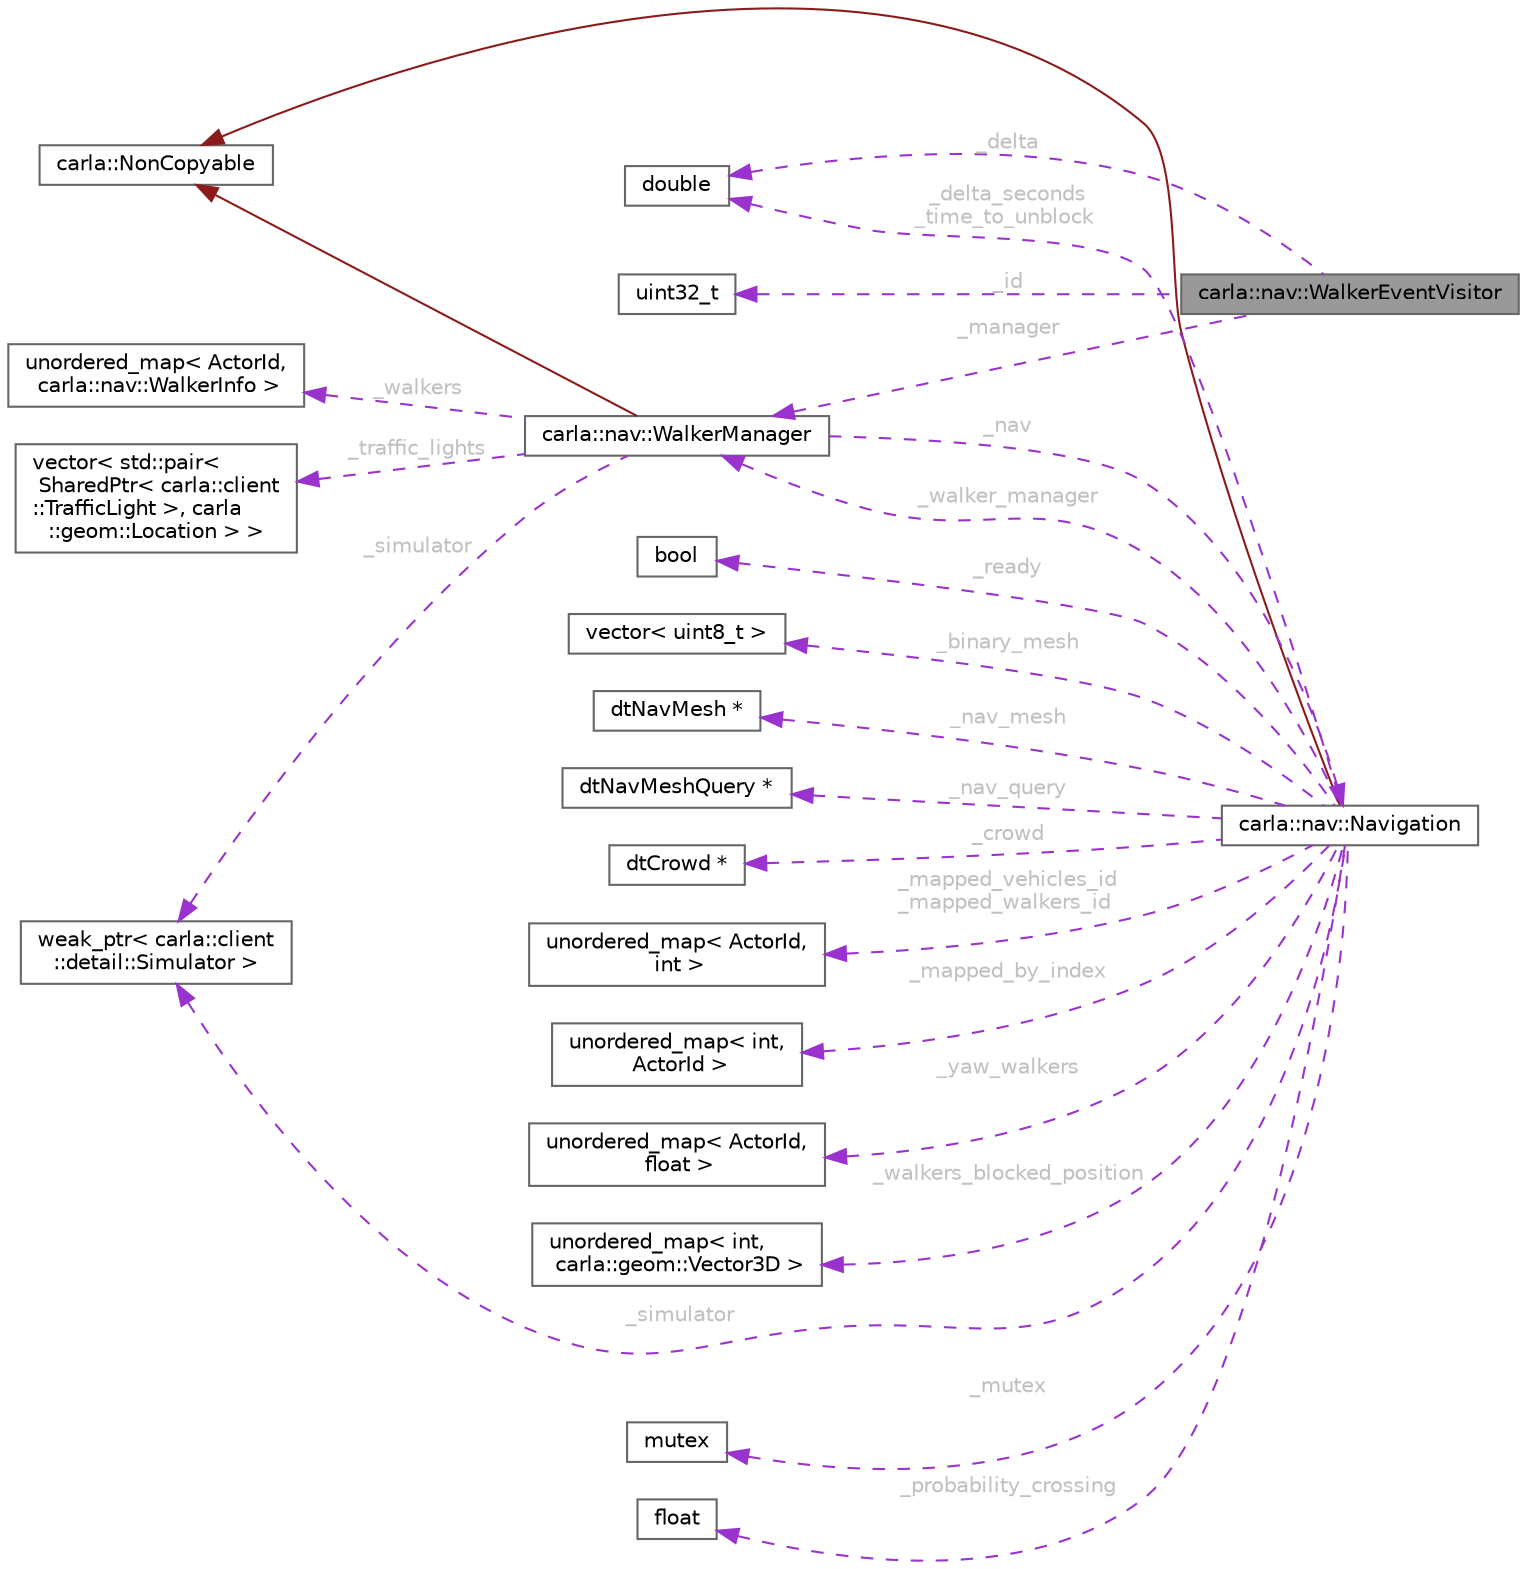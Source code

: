 digraph "carla::nav::WalkerEventVisitor"
{
 // INTERACTIVE_SVG=YES
 // LATEX_PDF_SIZE
  bgcolor="transparent";
  edge [fontname=Helvetica,fontsize=10,labelfontname=Helvetica,labelfontsize=10];
  node [fontname=Helvetica,fontsize=10,shape=box,height=0.2,width=0.4];
  rankdir="LR";
  Node1 [id="Node000001",label="carla::nav::WalkerEventVisitor",height=0.2,width=0.4,color="gray40", fillcolor="grey60", style="filled", fontcolor="black",tooltip="visitor class"];
  Node2 -> Node1 [id="edge1_Node000001_Node000002",dir="back",color="darkorchid3",style="dashed",tooltip=" ",label=" _manager",fontcolor="grey" ];
  Node2 [id="Node000002",label="carla::nav::WalkerManager",height=0.2,width=0.4,color="gray40", fillcolor="white", style="filled",URL="$dd/d5b/classcarla_1_1nav_1_1WalkerManager.html",tooltip=" "];
  Node3 -> Node2 [id="edge2_Node000002_Node000003",dir="back",color="firebrick4",style="solid",tooltip=" "];
  Node3 [id="Node000003",label="carla::NonCopyable",height=0.2,width=0.4,color="gray40", fillcolor="white", style="filled",URL="$d4/d8b/classcarla_1_1NonCopyable.html",tooltip="Inherit (privately) to suppress copy/move construction and assignment."];
  Node4 -> Node2 [id="edge3_Node000002_Node000004",dir="back",color="darkorchid3",style="dashed",tooltip=" ",label=" _walkers",fontcolor="grey" ];
  Node4 [id="Node000004",label="unordered_map\< ActorId,\l carla::nav::WalkerInfo \>",height=0.2,width=0.4,color="gray40", fillcolor="white", style="filled",tooltip=" "];
  Node5 -> Node2 [id="edge4_Node000002_Node000005",dir="back",color="darkorchid3",style="dashed",tooltip=" ",label=" _traffic_lights",fontcolor="grey" ];
  Node5 [id="Node000005",label="vector\< std::pair\<\l SharedPtr\< carla::client\l::TrafficLight \>, carla\l::geom::Location \> \>",height=0.2,width=0.4,color="gray40", fillcolor="white", style="filled",tooltip=" "];
  Node6 -> Node2 [id="edge5_Node000002_Node000006",dir="back",color="darkorchid3",style="dashed",tooltip=" ",label=" _nav",fontcolor="grey" ];
  Node6 [id="Node000006",label="carla::nav::Navigation",height=0.2,width=0.4,color="gray40", fillcolor="white", style="filled",URL="$d9/dc2/classcarla_1_1nav_1_1Navigation.html",tooltip="Manage the pedestrians navigation, using the Recast & Detour library for low level calculations."];
  Node3 -> Node6 [id="edge6_Node000006_Node000003",dir="back",color="firebrick4",style="solid",tooltip=" "];
  Node7 -> Node6 [id="edge7_Node000006_Node000007",dir="back",color="darkorchid3",style="dashed",tooltip=" ",label=" _ready",fontcolor="grey" ];
  Node7 [id="Node000007",label="bool",height=0.2,width=0.4,color="gray40", fillcolor="white", style="filled",tooltip=" "];
  Node8 -> Node6 [id="edge8_Node000006_Node000008",dir="back",color="darkorchid3",style="dashed",tooltip=" ",label=" _binary_mesh",fontcolor="grey" ];
  Node8 [id="Node000008",label="vector\< uint8_t \>",height=0.2,width=0.4,color="gray40", fillcolor="white", style="filled",tooltip=" "];
  Node9 -> Node6 [id="edge9_Node000006_Node000009",dir="back",color="darkorchid3",style="dashed",tooltip=" ",label=" _delta_seconds\n_time_to_unblock",fontcolor="grey" ];
  Node9 [id="Node000009",label="double",height=0.2,width=0.4,color="gray40", fillcolor="white", style="filled",tooltip=" "];
  Node10 -> Node6 [id="edge10_Node000006_Node000010",dir="back",color="darkorchid3",style="dashed",tooltip=" ",label=" _nav_mesh",fontcolor="grey" ];
  Node10 [id="Node000010",label="dtNavMesh *",height=0.2,width=0.4,color="gray40", fillcolor="white", style="filled",tooltip=" "];
  Node11 -> Node6 [id="edge11_Node000006_Node000011",dir="back",color="darkorchid3",style="dashed",tooltip=" ",label=" _nav_query",fontcolor="grey" ];
  Node11 [id="Node000011",label="dtNavMeshQuery *",height=0.2,width=0.4,color="gray40", fillcolor="white", style="filled",tooltip=" "];
  Node12 -> Node6 [id="edge12_Node000006_Node000012",dir="back",color="darkorchid3",style="dashed",tooltip=" ",label=" _crowd",fontcolor="grey" ];
  Node12 [id="Node000012",label="dtCrowd *",height=0.2,width=0.4,color="gray40", fillcolor="white", style="filled",tooltip=" "];
  Node13 -> Node6 [id="edge13_Node000006_Node000013",dir="back",color="darkorchid3",style="dashed",tooltip=" ",label=" _mapped_vehicles_id\n_mapped_walkers_id",fontcolor="grey" ];
  Node13 [id="Node000013",label="unordered_map\< ActorId,\l int \>",height=0.2,width=0.4,color="gray40", fillcolor="white", style="filled",tooltip=" "];
  Node14 -> Node6 [id="edge14_Node000006_Node000014",dir="back",color="darkorchid3",style="dashed",tooltip=" ",label=" _mapped_by_index",fontcolor="grey" ];
  Node14 [id="Node000014",label="unordered_map\< int,\l ActorId \>",height=0.2,width=0.4,color="gray40", fillcolor="white", style="filled",tooltip=" "];
  Node15 -> Node6 [id="edge15_Node000006_Node000015",dir="back",color="darkorchid3",style="dashed",tooltip=" ",label=" _yaw_walkers",fontcolor="grey" ];
  Node15 [id="Node000015",label="unordered_map\< ActorId,\l float \>",height=0.2,width=0.4,color="gray40", fillcolor="white", style="filled",tooltip=" "];
  Node16 -> Node6 [id="edge16_Node000006_Node000016",dir="back",color="darkorchid3",style="dashed",tooltip=" ",label=" _walkers_blocked_position",fontcolor="grey" ];
  Node16 [id="Node000016",label="unordered_map\< int,\l carla::geom::Vector3D \>",height=0.2,width=0.4,color="gray40", fillcolor="white", style="filled",tooltip=" "];
  Node2 -> Node6 [id="edge17_Node000006_Node000002",dir="back",color="darkorchid3",style="dashed",tooltip=" ",label=" _walker_manager",fontcolor="grey" ];
  Node17 -> Node6 [id="edge18_Node000006_Node000017",dir="back",color="darkorchid3",style="dashed",tooltip=" ",label=" _simulator",fontcolor="grey" ];
  Node17 [id="Node000017",label="weak_ptr\< carla::client\l::detail::Simulator \>",height=0.2,width=0.4,color="gray40", fillcolor="white", style="filled",tooltip=" "];
  Node18 -> Node6 [id="edge19_Node000006_Node000018",dir="back",color="darkorchid3",style="dashed",tooltip=" ",label=" _mutex",fontcolor="grey" ];
  Node18 [id="Node000018",label="mutex",height=0.2,width=0.4,color="gray40", fillcolor="white", style="filled",tooltip=" "];
  Node19 -> Node6 [id="edge20_Node000006_Node000019",dir="back",color="darkorchid3",style="dashed",tooltip=" ",label=" _probability_crossing",fontcolor="grey" ];
  Node19 [id="Node000019",label="float",height=0.2,width=0.4,color="gray40", fillcolor="white", style="filled",tooltip=" "];
  Node17 -> Node2 [id="edge21_Node000002_Node000017",dir="back",color="darkorchid3",style="dashed",tooltip=" ",label=" _simulator",fontcolor="grey" ];
  Node20 -> Node1 [id="edge22_Node000001_Node000020",dir="back",color="darkorchid3",style="dashed",tooltip=" ",label=" _id",fontcolor="grey" ];
  Node20 [id="Node000020",label="uint32_t",height=0.2,width=0.4,color="gray40", fillcolor="white", style="filled",tooltip=" "];
  Node9 -> Node1 [id="edge23_Node000001_Node000009",dir="back",color="darkorchid3",style="dashed",tooltip=" ",label=" _delta",fontcolor="grey" ];
}
